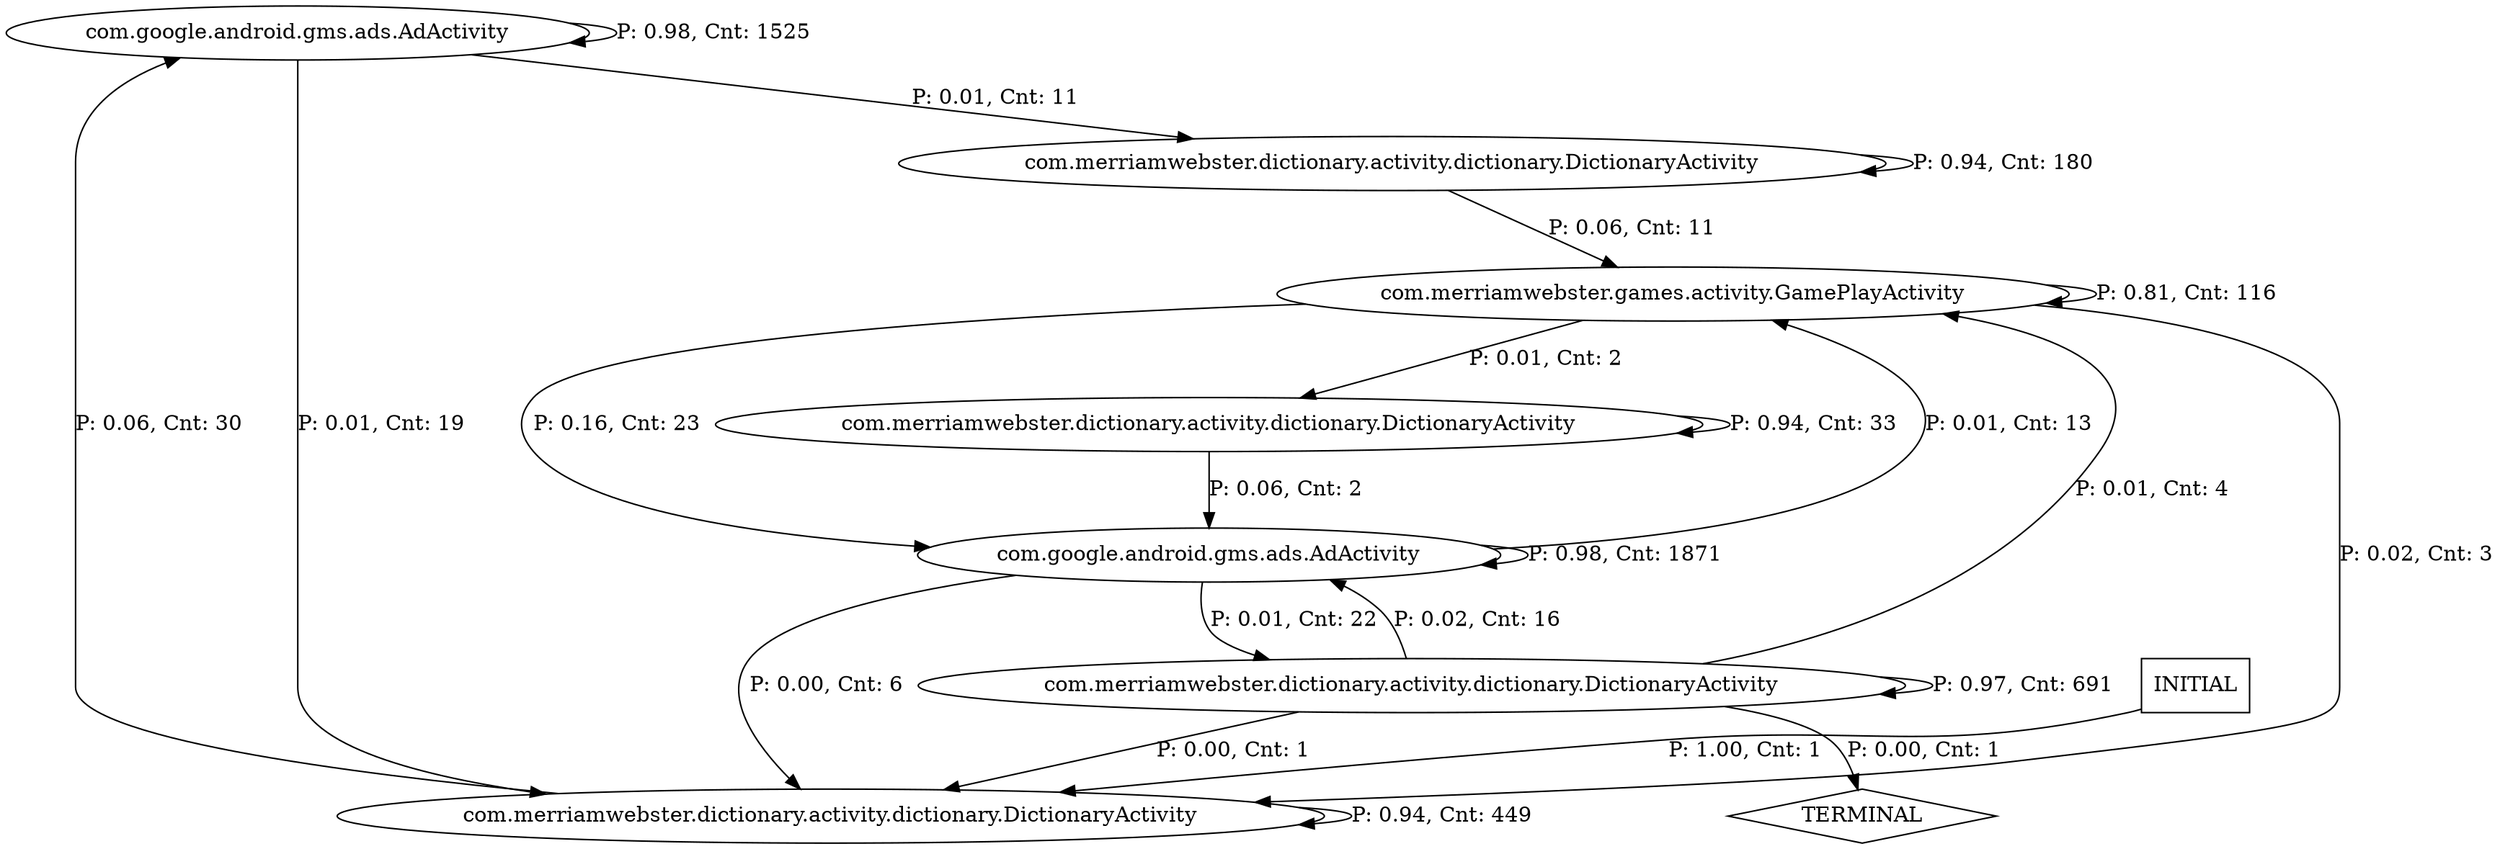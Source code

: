 digraph G {
  0 [label="com.google.android.gms.ads.AdActivity"];
  1 [label="com.google.android.gms.ads.AdActivity"];
  2 [label="com.merriamwebster.dictionary.activity.dictionary.DictionaryActivity"];
  3 [label="com.merriamwebster.dictionary.activity.dictionary.DictionaryActivity"];
  4 [label="com.merriamwebster.dictionary.activity.dictionary.DictionaryActivity"];
  5 [label="com.merriamwebster.dictionary.activity.dictionary.DictionaryActivity"];
  6 [label="com.merriamwebster.games.activity.GamePlayActivity"];
  7 [label="TERMINAL",shape=diamond];
  8 [label="INITIAL",shape=box];
0->0 [label="P: 0.98, Cnt: 1525"];
0->4 [label="P: 0.01, Cnt: 11"];
0->3 [label="P: 0.01, Cnt: 19"];
1->1 [label="P: 0.98, Cnt: 1871"];
1->3 [label="P: 0.00, Cnt: 6"];
1->5 [label="P: 0.01, Cnt: 22"];
1->6 [label="P: 0.01, Cnt: 13"];
2->1 [label="P: 0.06, Cnt: 2"];
2->2 [label="P: 0.94, Cnt: 33"];
3->0 [label="P: 0.06, Cnt: 30"];
3->3 [label="P: 0.94, Cnt: 449"];
4->4 [label="P: 0.94, Cnt: 180"];
4->6 [label="P: 0.06, Cnt: 11"];
5->1 [label="P: 0.02, Cnt: 16"];
5->3 [label="P: 0.00, Cnt: 1"];
5->5 [label="P: 0.97, Cnt: 691"];
5->6 [label="P: 0.01, Cnt: 4"];
5->7 [label="P: 0.00, Cnt: 1"];
6->1 [label="P: 0.16, Cnt: 23"];
6->2 [label="P: 0.01, Cnt: 2"];
6->3 [label="P: 0.02, Cnt: 3"];
6->6 [label="P: 0.81, Cnt: 116"];
8->3 [label="P: 1.00, Cnt: 1"];
}
